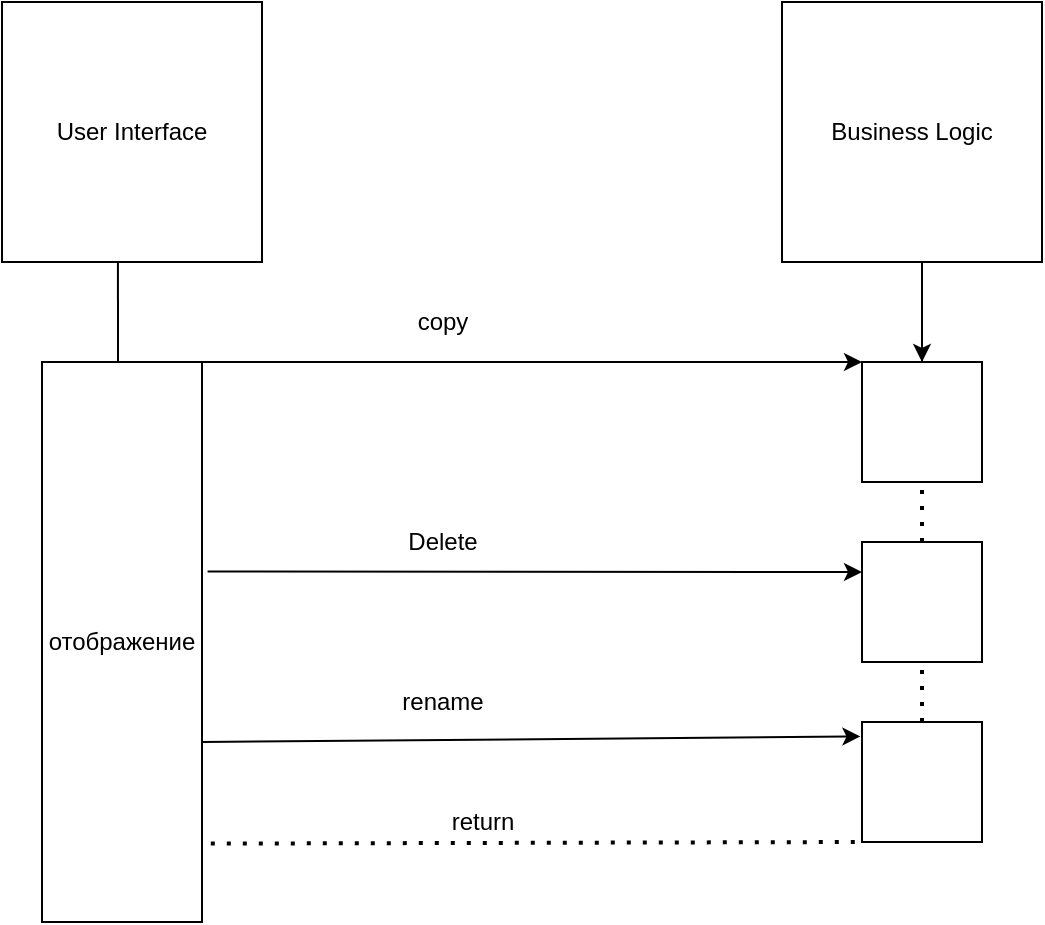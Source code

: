 <mxfile version="16.0.2" type="device"><diagram id="HzByLyZAN2WqJuhozGzL" name="Страница 1"><mxGraphModel dx="1038" dy="649" grid="1" gridSize="10" guides="1" tooltips="1" connect="1" arrows="1" fold="1" page="1" pageScale="1" pageWidth="827" pageHeight="1169" math="0" shadow="0"><root><mxCell id="0"/><mxCell id="1" parent="0"/><mxCell id="eKUVKTYbVPdFKvfyj7LZ-1" value="User Interface" style="whiteSpace=wrap;html=1;aspect=fixed;" vertex="1" parent="1"><mxGeometry x="120" y="40" width="130" height="130" as="geometry"/></mxCell><mxCell id="eKUVKTYbVPdFKvfyj7LZ-2" value="Business Logic" style="whiteSpace=wrap;html=1;aspect=fixed;" vertex="1" parent="1"><mxGeometry x="510" y="40" width="130" height="130" as="geometry"/></mxCell><mxCell id="eKUVKTYbVPdFKvfyj7LZ-3" value="отображение" style="rounded=0;whiteSpace=wrap;html=1;" vertex="1" parent="1"><mxGeometry x="140" y="220" width="80" height="280" as="geometry"/></mxCell><mxCell id="eKUVKTYbVPdFKvfyj7LZ-11" style="edgeStyle=orthogonalEdgeStyle;rounded=0;orthogonalLoop=1;jettySize=auto;html=1;" edge="1" parent="1" source="eKUVKTYbVPdFKvfyj7LZ-5"><mxGeometry relative="1" as="geometry"><mxPoint x="580" y="220" as="targetPoint"/></mxGeometry></mxCell><mxCell id="eKUVKTYbVPdFKvfyj7LZ-5" value="" style="rounded=0;whiteSpace=wrap;html=1;" vertex="1" parent="1"><mxGeometry x="550" y="220" width="60" height="60" as="geometry"/></mxCell><mxCell id="eKUVKTYbVPdFKvfyj7LZ-6" style="edgeStyle=orthogonalEdgeStyle;rounded=0;orthogonalLoop=1;jettySize=auto;html=1;exitX=0.5;exitY=1;exitDx=0;exitDy=0;" edge="1" parent="1" source="eKUVKTYbVPdFKvfyj7LZ-5" target="eKUVKTYbVPdFKvfyj7LZ-5"><mxGeometry relative="1" as="geometry"/></mxCell><mxCell id="eKUVKTYbVPdFKvfyj7LZ-7" value="" style="rounded=0;whiteSpace=wrap;html=1;" vertex="1" parent="1"><mxGeometry x="550" y="310" width="60" height="60" as="geometry"/></mxCell><mxCell id="eKUVKTYbVPdFKvfyj7LZ-8" value="" style="rounded=0;whiteSpace=wrap;html=1;" vertex="1" parent="1"><mxGeometry x="550" y="400" width="60" height="60" as="geometry"/></mxCell><mxCell id="eKUVKTYbVPdFKvfyj7LZ-9" value="" style="endArrow=none;html=1;rounded=0;entryX=0.446;entryY=1.003;entryDx=0;entryDy=0;entryPerimeter=0;" edge="1" parent="1" target="eKUVKTYbVPdFKvfyj7LZ-1"><mxGeometry width="50" height="50" relative="1" as="geometry"><mxPoint x="178" y="220" as="sourcePoint"/><mxPoint x="180" y="180" as="targetPoint"/></mxGeometry></mxCell><mxCell id="eKUVKTYbVPdFKvfyj7LZ-10" value="" style="endArrow=none;html=1;rounded=0;" edge="1" parent="1"><mxGeometry width="50" height="50" relative="1" as="geometry"><mxPoint x="580" y="210" as="sourcePoint"/><mxPoint x="580" y="170" as="targetPoint"/></mxGeometry></mxCell><mxCell id="eKUVKTYbVPdFKvfyj7LZ-12" value="" style="endArrow=none;dashed=1;html=1;dashPattern=1 3;strokeWidth=2;rounded=0;exitX=0.5;exitY=0;exitDx=0;exitDy=0;" edge="1" parent="1" source="eKUVKTYbVPdFKvfyj7LZ-7"><mxGeometry width="50" height="50" relative="1" as="geometry"><mxPoint x="530" y="330" as="sourcePoint"/><mxPoint x="580" y="280" as="targetPoint"/></mxGeometry></mxCell><mxCell id="eKUVKTYbVPdFKvfyj7LZ-13" value="" style="endArrow=none;dashed=1;html=1;dashPattern=1 3;strokeWidth=2;rounded=0;exitX=0.5;exitY=0;exitDx=0;exitDy=0;" edge="1" parent="1" source="eKUVKTYbVPdFKvfyj7LZ-8"><mxGeometry width="50" height="50" relative="1" as="geometry"><mxPoint x="530" y="420" as="sourcePoint"/><mxPoint x="580" y="370" as="targetPoint"/></mxGeometry></mxCell><mxCell id="eKUVKTYbVPdFKvfyj7LZ-14" value="" style="endArrow=classic;html=1;rounded=0;exitX=1;exitY=0;exitDx=0;exitDy=0;entryX=0;entryY=0;entryDx=0;entryDy=0;" edge="1" parent="1" source="eKUVKTYbVPdFKvfyj7LZ-3" target="eKUVKTYbVPdFKvfyj7LZ-5"><mxGeometry width="50" height="50" relative="1" as="geometry"><mxPoint x="390" y="360" as="sourcePoint"/><mxPoint x="540" y="220" as="targetPoint"/></mxGeometry></mxCell><mxCell id="eKUVKTYbVPdFKvfyj7LZ-15" value="" style="endArrow=classic;html=1;rounded=0;entryX=0;entryY=0.25;entryDx=0;entryDy=0;exitX=1.035;exitY=0.374;exitDx=0;exitDy=0;exitPerimeter=0;" edge="1" parent="1" source="eKUVKTYbVPdFKvfyj7LZ-3" target="eKUVKTYbVPdFKvfyj7LZ-7"><mxGeometry width="50" height="50" relative="1" as="geometry"><mxPoint x="230" y="330" as="sourcePoint"/><mxPoint x="440" y="310" as="targetPoint"/></mxGeometry></mxCell><mxCell id="eKUVKTYbVPdFKvfyj7LZ-16" value="" style="endArrow=classic;html=1;rounded=0;entryX=-0.013;entryY=0.12;entryDx=0;entryDy=0;entryPerimeter=0;" edge="1" parent="1" target="eKUVKTYbVPdFKvfyj7LZ-8"><mxGeometry width="50" height="50" relative="1" as="geometry"><mxPoint x="220" y="410" as="sourcePoint"/><mxPoint x="270" y="360" as="targetPoint"/></mxGeometry></mxCell><mxCell id="eKUVKTYbVPdFKvfyj7LZ-17" value="copy" style="text;html=1;align=center;verticalAlign=middle;resizable=0;points=[];autosize=1;strokeColor=none;fillColor=none;" vertex="1" parent="1"><mxGeometry x="320" y="190" width="40" height="20" as="geometry"/></mxCell><mxCell id="eKUVKTYbVPdFKvfyj7LZ-18" value="Delete" style="text;html=1;align=center;verticalAlign=middle;resizable=0;points=[];autosize=1;strokeColor=none;fillColor=none;" vertex="1" parent="1"><mxGeometry x="315" y="300" width="50" height="20" as="geometry"/></mxCell><mxCell id="eKUVKTYbVPdFKvfyj7LZ-19" value="rename" style="text;html=1;align=center;verticalAlign=middle;resizable=0;points=[];autosize=1;strokeColor=none;fillColor=none;" vertex="1" parent="1"><mxGeometry x="310" y="380" width="60" height="20" as="geometry"/></mxCell><mxCell id="eKUVKTYbVPdFKvfyj7LZ-20" value="" style="endArrow=none;dashed=1;html=1;dashPattern=1 3;strokeWidth=2;rounded=0;exitX=1.055;exitY=0.86;exitDx=0;exitDy=0;exitPerimeter=0;" edge="1" parent="1" source="eKUVKTYbVPdFKvfyj7LZ-3"><mxGeometry width="50" height="50" relative="1" as="geometry"><mxPoint x="500" y="510" as="sourcePoint"/><mxPoint x="550" y="460" as="targetPoint"/></mxGeometry></mxCell><mxCell id="eKUVKTYbVPdFKvfyj7LZ-21" value="return" style="text;html=1;align=center;verticalAlign=middle;resizable=0;points=[];autosize=1;strokeColor=none;fillColor=none;" vertex="1" parent="1"><mxGeometry x="335" y="440" width="50" height="20" as="geometry"/></mxCell></root></mxGraphModel></diagram></mxfile>